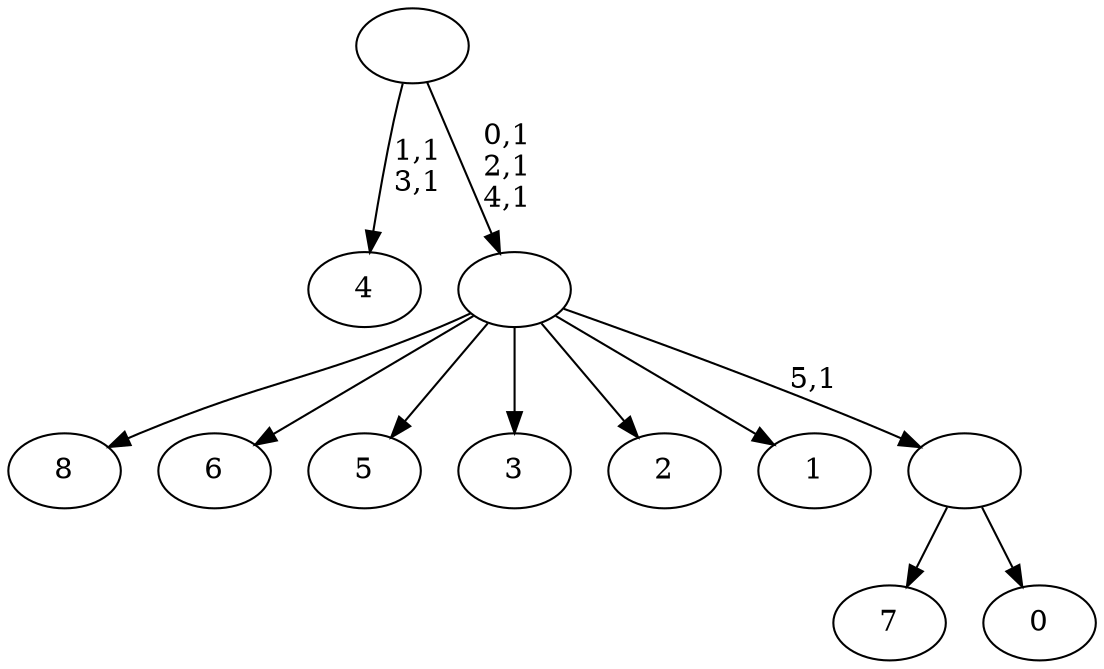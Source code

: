 digraph T {
	15 [label="8"]
	14 [label="7"]
	13 [label="6"]
	12 [label="5"]
	11 [label="4"]
	8 [label="3"]
	7 [label="2"]
	6 [label="1"]
	5 [label="0"]
	4 [label=""]
	3 [label=""]
	0 [label=""]
	4 -> 14 [label=""]
	4 -> 5 [label=""]
	3 -> 15 [label=""]
	3 -> 13 [label=""]
	3 -> 12 [label=""]
	3 -> 8 [label=""]
	3 -> 7 [label=""]
	3 -> 6 [label=""]
	3 -> 4 [label="5,1"]
	0 -> 3 [label="0,1\n2,1\n4,1"]
	0 -> 11 [label="1,1\n3,1"]
}
